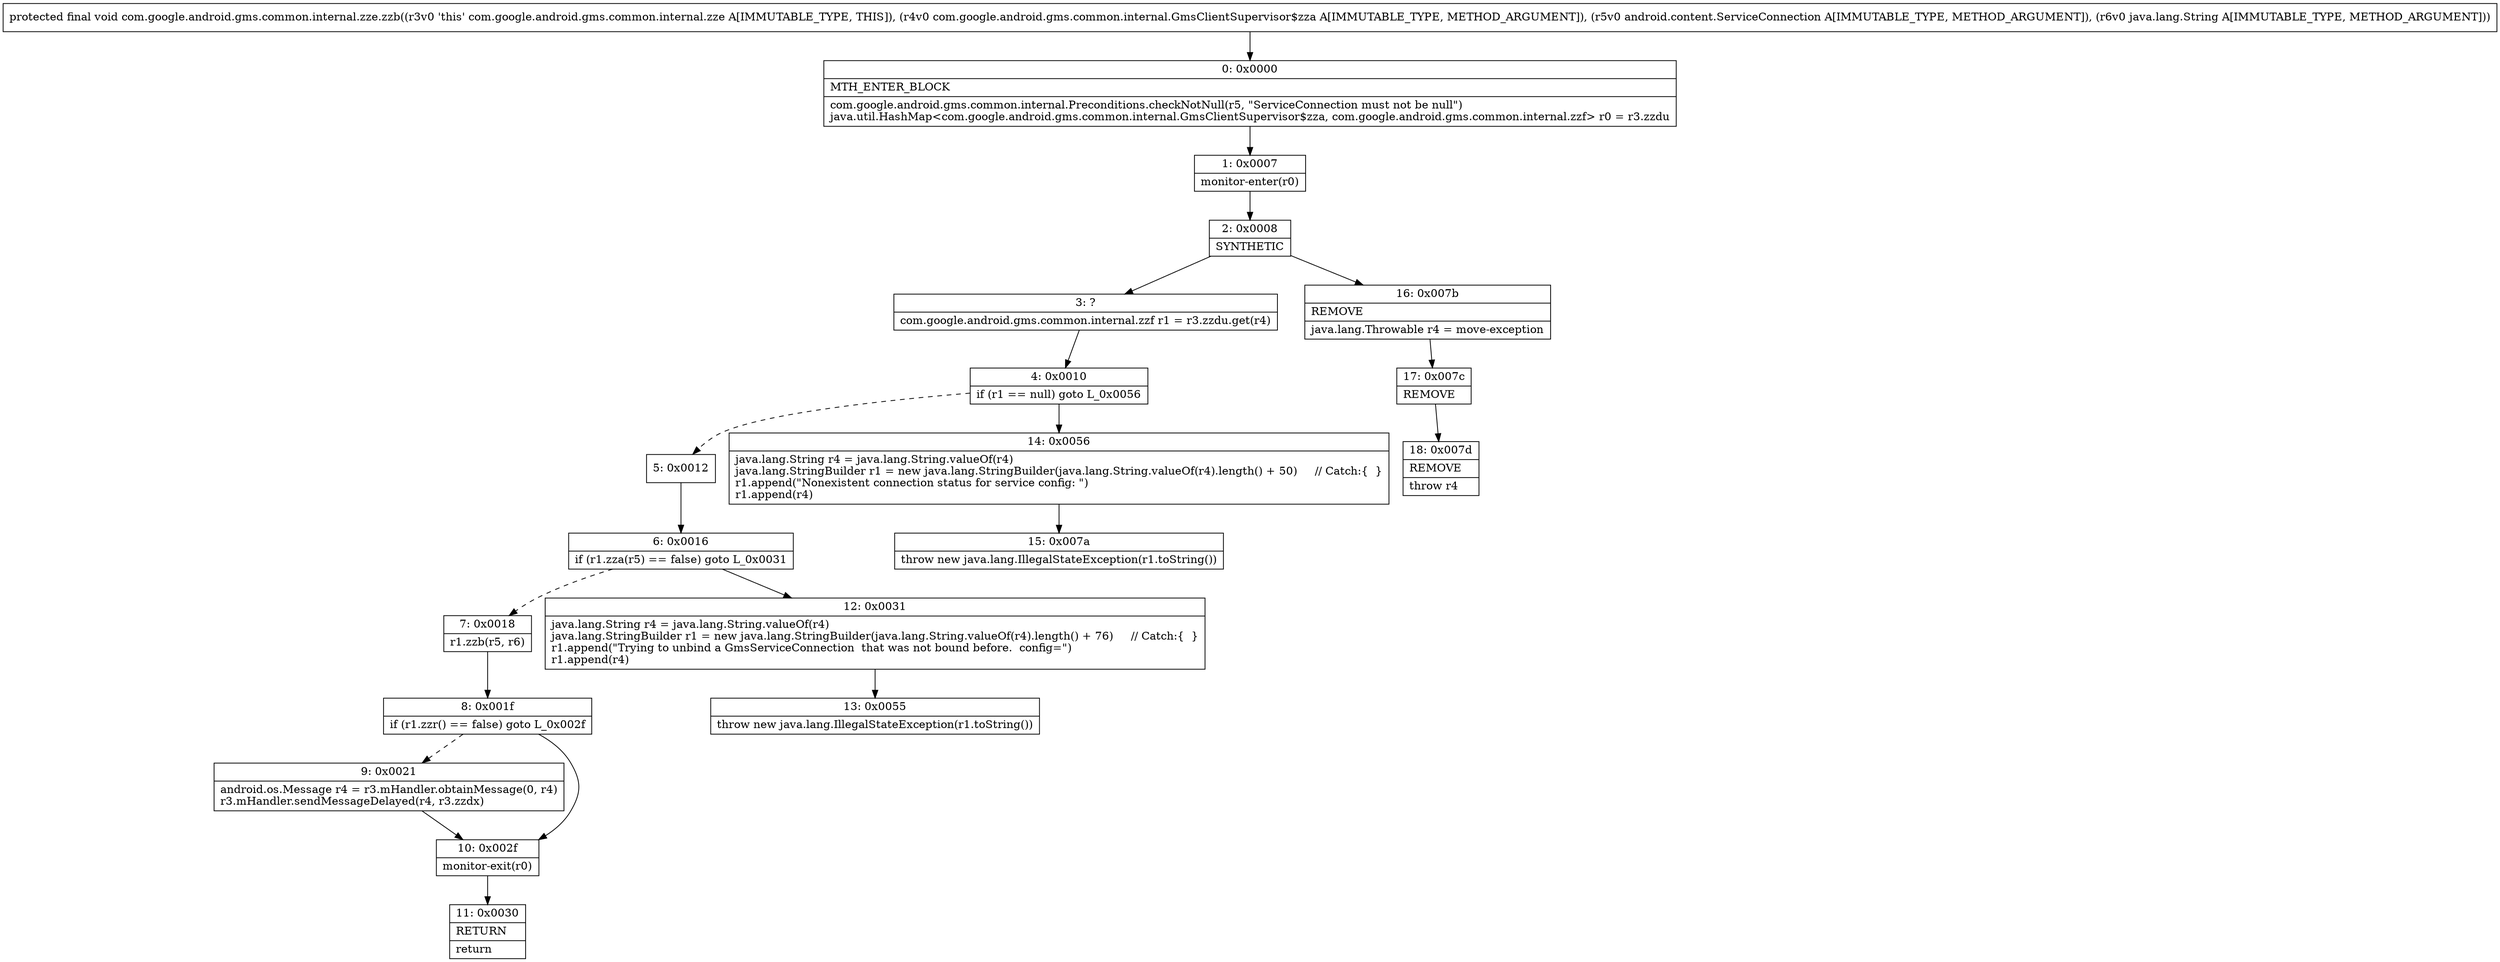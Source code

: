 digraph "CFG forcom.google.android.gms.common.internal.zze.zzb(Lcom\/google\/android\/gms\/common\/internal\/GmsClientSupervisor$zza;Landroid\/content\/ServiceConnection;Ljava\/lang\/String;)V" {
Node_0 [shape=record,label="{0\:\ 0x0000|MTH_ENTER_BLOCK\l|com.google.android.gms.common.internal.Preconditions.checkNotNull(r5, \"ServiceConnection must not be null\")\ljava.util.HashMap\<com.google.android.gms.common.internal.GmsClientSupervisor$zza, com.google.android.gms.common.internal.zzf\> r0 = r3.zzdu\l}"];
Node_1 [shape=record,label="{1\:\ 0x0007|monitor\-enter(r0)\l}"];
Node_2 [shape=record,label="{2\:\ 0x0008|SYNTHETIC\l}"];
Node_3 [shape=record,label="{3\:\ ?|com.google.android.gms.common.internal.zzf r1 = r3.zzdu.get(r4)\l}"];
Node_4 [shape=record,label="{4\:\ 0x0010|if (r1 == null) goto L_0x0056\l}"];
Node_5 [shape=record,label="{5\:\ 0x0012}"];
Node_6 [shape=record,label="{6\:\ 0x0016|if (r1.zza(r5) == false) goto L_0x0031\l}"];
Node_7 [shape=record,label="{7\:\ 0x0018|r1.zzb(r5, r6)\l}"];
Node_8 [shape=record,label="{8\:\ 0x001f|if (r1.zzr() == false) goto L_0x002f\l}"];
Node_9 [shape=record,label="{9\:\ 0x0021|android.os.Message r4 = r3.mHandler.obtainMessage(0, r4)\lr3.mHandler.sendMessageDelayed(r4, r3.zzdx)\l}"];
Node_10 [shape=record,label="{10\:\ 0x002f|monitor\-exit(r0)\l}"];
Node_11 [shape=record,label="{11\:\ 0x0030|RETURN\l|return\l}"];
Node_12 [shape=record,label="{12\:\ 0x0031|java.lang.String r4 = java.lang.String.valueOf(r4)\ljava.lang.StringBuilder r1 = new java.lang.StringBuilder(java.lang.String.valueOf(r4).length() + 76)     \/\/ Catch:\{  \}\lr1.append(\"Trying to unbind a GmsServiceConnection  that was not bound before.  config=\")\lr1.append(r4)\l}"];
Node_13 [shape=record,label="{13\:\ 0x0055|throw new java.lang.IllegalStateException(r1.toString())\l}"];
Node_14 [shape=record,label="{14\:\ 0x0056|java.lang.String r4 = java.lang.String.valueOf(r4)\ljava.lang.StringBuilder r1 = new java.lang.StringBuilder(java.lang.String.valueOf(r4).length() + 50)     \/\/ Catch:\{  \}\lr1.append(\"Nonexistent connection status for service config: \")\lr1.append(r4)\l}"];
Node_15 [shape=record,label="{15\:\ 0x007a|throw new java.lang.IllegalStateException(r1.toString())\l}"];
Node_16 [shape=record,label="{16\:\ 0x007b|REMOVE\l|java.lang.Throwable r4 = move\-exception\l}"];
Node_17 [shape=record,label="{17\:\ 0x007c|REMOVE\l}"];
Node_18 [shape=record,label="{18\:\ 0x007d|REMOVE\l|throw r4\l}"];
MethodNode[shape=record,label="{protected final void com.google.android.gms.common.internal.zze.zzb((r3v0 'this' com.google.android.gms.common.internal.zze A[IMMUTABLE_TYPE, THIS]), (r4v0 com.google.android.gms.common.internal.GmsClientSupervisor$zza A[IMMUTABLE_TYPE, METHOD_ARGUMENT]), (r5v0 android.content.ServiceConnection A[IMMUTABLE_TYPE, METHOD_ARGUMENT]), (r6v0 java.lang.String A[IMMUTABLE_TYPE, METHOD_ARGUMENT])) }"];
MethodNode -> Node_0;
Node_0 -> Node_1;
Node_1 -> Node_2;
Node_2 -> Node_3;
Node_2 -> Node_16;
Node_3 -> Node_4;
Node_4 -> Node_5[style=dashed];
Node_4 -> Node_14;
Node_5 -> Node_6;
Node_6 -> Node_7[style=dashed];
Node_6 -> Node_12;
Node_7 -> Node_8;
Node_8 -> Node_9[style=dashed];
Node_8 -> Node_10;
Node_9 -> Node_10;
Node_10 -> Node_11;
Node_12 -> Node_13;
Node_14 -> Node_15;
Node_16 -> Node_17;
Node_17 -> Node_18;
}

